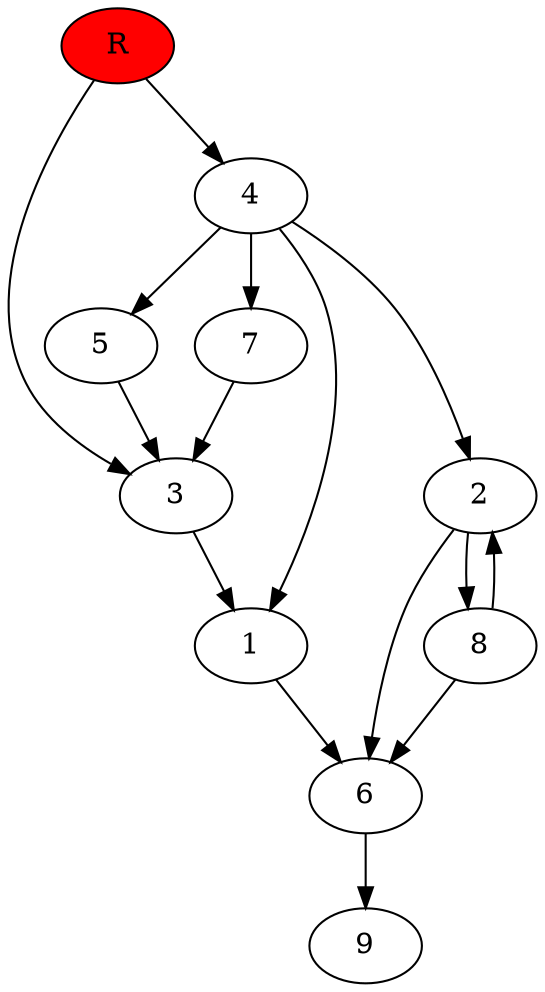digraph prb3137 {
	1
	2
	3
	4
	5
	6
	7
	8
	R [fillcolor="#ff0000" style=filled]
	1 -> 6
	2 -> 6
	2 -> 8
	3 -> 1
	4 -> 1
	4 -> 2
	4 -> 5
	4 -> 7
	5 -> 3
	6 -> 9
	7 -> 3
	8 -> 2
	8 -> 6
	R -> 3
	R -> 4
}
